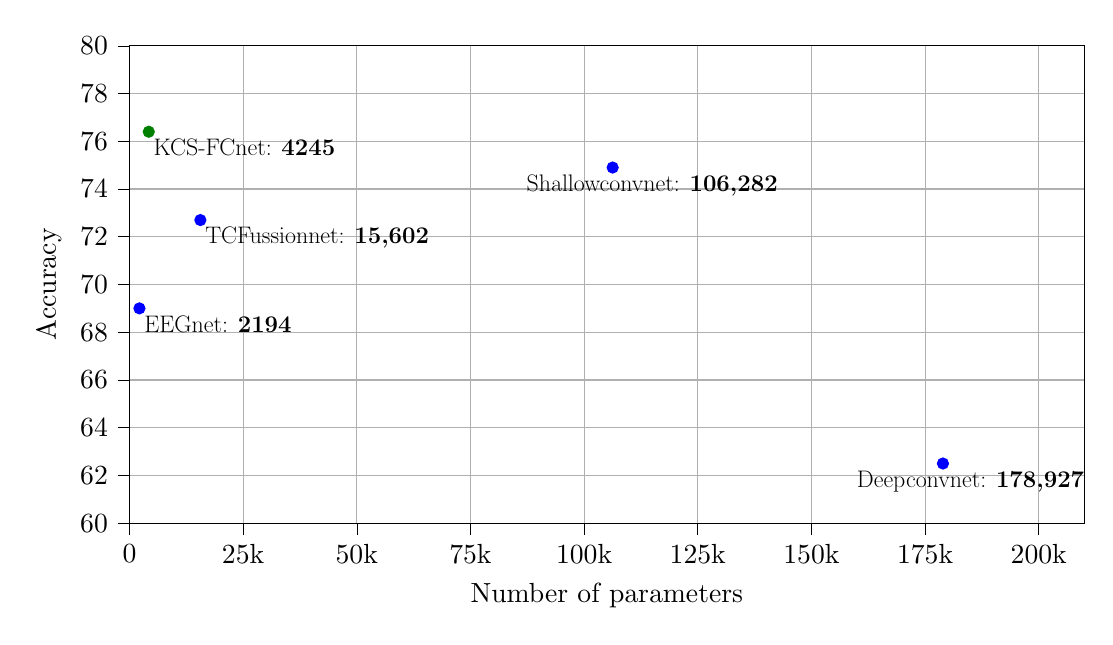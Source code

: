 % This file was created with tikzplotlib v0.10.1.
\begin{tikzpicture}

\definecolor{darkgray176}{RGB}{176,176,176}
\definecolor{green01270}{RGB}{0,127,0}

\begin{axis}[
tick align=outside,
tick pos=left,
x grid style={darkgray176},
xlabel={Number of parameters},
ylabel={Accuracy},
xmin=0, xmax=210000,
xtick style={color=black},
xtick={0,25000,50000,75000,100000,125000,150000,175000,200000},
xticklabels={0,25k,50k,75k,100k,125k,150k,175k,200k},
y grid style={darkgray176},
ymin=60, ymax=80,
ytick = {60,62,64,66,68,70,72,74,76,78,80},
ytick style={color=black},
grid=both,
%ymajorgrids=true,
% only scale the axis, not the axis including the ticks and labels
scale only axis=true,
scaled x ticks = false,
% set `width' and `height' to the desired values
width=\textwidth,
height=0.5\textwidth,
]
%\draw[step=5mm,black!15!white, very thin] (0,60) grid (200000,80);
\addplot [draw=blue, draw=none, fill=blue, mark=*]
table{%
x  y
2194 69
};
\addplot [draw=green01270, draw=none, fill=green01270, mark=*]
table{%
x  y
4245 76.4
};
\addplot [draw=blue, draw=none, fill=blue, mark=*]
table{%
x  y
178927 62.5
};
\addplot [draw=blue, draw=none, fill=blue, mark=*]
table{%
x  y
106282 74.9
};
\addplot [draw=blue, draw=none, fill=blue, mark=*]
table{%
x  y
15602 72.7
};
\draw (axis cs:2194,68) node[
  scale=0.5,
  anchor=base west,
  text=black,
  rotate=0.0
]{\LARGE{EEGnet:  \textbf{2194}}};
\draw (axis cs:4245,75.4) node[
  scale=0.5,
  anchor=base west,
  text=black,
  rotate=0.0
]{\LARGE{KCS-FCnet:  \textbf{4245}}};
\draw (axis cs:158927,61.5) node[
  scale=0.5,
  anchor=base west,
  text=black,
  rotate=0.0
]{\LARGE{Deepconvnet:  \textbf{178,927}}};
\draw (axis cs:86282,73.9) node[
  scale=0.5,
  anchor=base west,
  text=black,
  rotate=0.0
]{\LARGE{Shallowconvnet:  \textbf{106,282}}};
\draw (axis cs:15602,71.7) node[
  scale=0.5,
  anchor=base west,
  text=black,
  rotate=0.0
]{\LARGE{TCFussionnet:  \textbf{15,602}}};
\end{axis}

\end{tikzpicture}
